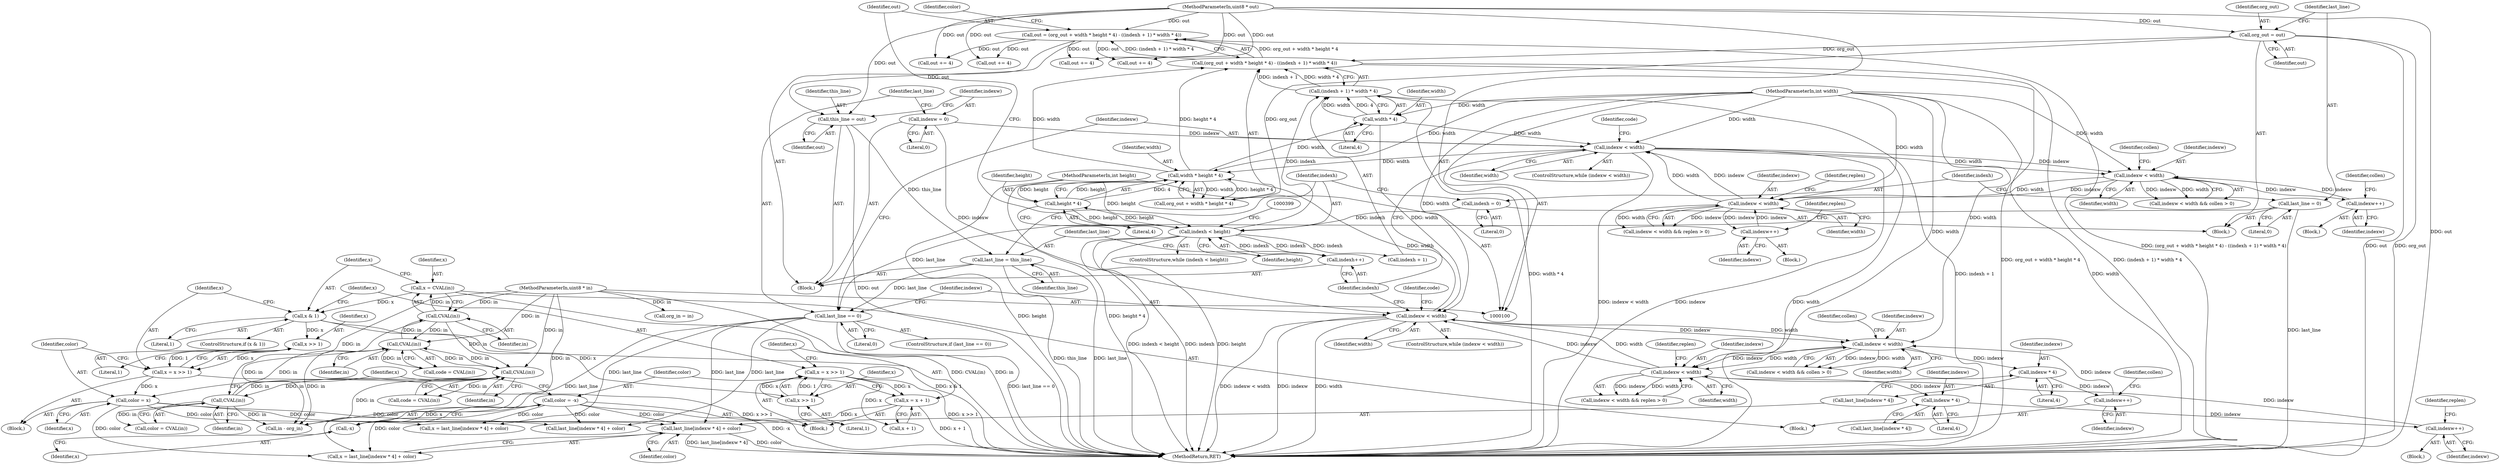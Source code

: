 digraph "0_rdesktop_4dca546d04321a610c1835010b5dad85163b65e1_0@array" {
"1000345" [label="(Call,last_line[indexw * 4] + color)"];
"1000165" [label="(Call,last_line == 0)"];
"1000394" [label="(Call,last_line = this_line)"];
"1000158" [label="(Call,this_line = out)"];
"1000138" [label="(Call,out = (org_out + width * height * 4) - ((indexh + 1) * width * 4))"];
"1000140" [label="(Call,(org_out + width * height * 4) - ((indexh + 1) * width * 4))"];
"1000124" [label="(Call,org_out = out)"];
"1000104" [label="(MethodParameterIn,uint8 * out)"];
"1000143" [label="(Call,width * height * 4)"];
"1000170" [label="(Call,indexw < width)"];
"1000238" [label="(Call,indexw < width)"];
"1000252" [label="(Call,indexw++)"];
"1000214" [label="(Call,indexw < width)"];
"1000232" [label="(Call,indexw++)"];
"1000102" [label="(MethodParameterIn,int width)"];
"1000161" [label="(Call,indexw = 0)"];
"1000152" [label="(Call,width * 4)"];
"1000259" [label="(Call,indexw < width)"];
"1000365" [label="(Call,indexw < width)"];
"1000388" [label="(Call,indexw++)"];
"1000377" [label="(Call,indexw * 4)"];
"1000303" [label="(Call,indexw < width)"];
"1000359" [label="(Call,indexw++)"];
"1000348" [label="(Call,indexw * 4)"];
"1000145" [label="(Call,height * 4)"];
"1000134" [label="(Call,indexh < height)"];
"1000392" [label="(Call,indexh++)"];
"1000130" [label="(Call,indexh = 0)"];
"1000103" [label="(MethodParameterIn,int height)"];
"1000148" [label="(Call,(indexh + 1) * width * 4)"];
"1000127" [label="(Call,last_line = 0)"];
"1000329" [label="(Call,color = -x)"];
"1000331" [label="(Call,-x)"];
"1000324" [label="(Call,x = x + 1)"];
"1000319" [label="(Call,x = x >> 1)"];
"1000321" [label="(Call,x >> 1)"];
"1000315" [label="(Call,x & 1)"];
"1000310" [label="(Call,x = CVAL(in))"];
"1000312" [label="(Call,CVAL(in))"];
"1000265" [label="(Call,CVAL(in))"];
"1000176" [label="(Call,CVAL(in))"];
"1000223" [label="(Call,CVAL(in))"];
"1000101" [label="(MethodParameterIn,uint8 * in)"];
"1000340" [label="(Call,color = x)"];
"1000335" [label="(Call,x = x >> 1)"];
"1000337" [label="(Call,x >> 1)"];
"1000143" [label="(Call,width * height * 4)"];
"1000175" [label="(Identifier,code)"];
"1000141" [label="(Call,org_out + width * height * 4)"];
"1000350" [label="(Literal,4)"];
"1000161" [label="(Call,indexw = 0)"];
"1000305" [label="(Identifier,width)"];
"1000169" [label="(ControlStructure,while (indexw < width))"];
"1000362" [label="(Identifier,collen)"];
"1000159" [label="(Identifier,this_line)"];
"1000133" [label="(ControlStructure,while (indexh < height))"];
"1000233" [label="(Identifier,indexw)"];
"1000235" [label="(Identifier,collen)"];
"1000177" [label="(Identifier,in)"];
"1000140" [label="(Call,(org_out + width * height * 4) - ((indexh + 1) * width * 4))"];
"1000253" [label="(Identifier,indexw)"];
"1000134" [label="(Call,indexh < height)"];
"1000213" [label="(Call,indexw < width && collen > 0)"];
"1000102" [label="(MethodParameterIn,int width)"];
"1000374" [label="(Call,last_line[indexw * 4] + color)"];
"1000312" [label="(Call,CVAL(in))"];
"1000372" [label="(Call,x = last_line[indexw * 4] + color)"];
"1000220" [label="(Block,)"];
"1000242" [label="(Identifier,replen)"];
"1000392" [label="(Call,indexh++)"];
"1000403" [label="(MethodReturn,RET)"];
"1000336" [label="(Identifier,x)"];
"1000127" [label="(Call,last_line = 0)"];
"1000343" [label="(Call,x = last_line[indexw * 4] + color)"];
"1000351" [label="(Identifier,color)"];
"1000393" [label="(Identifier,indexh)"];
"1000214" [label="(Call,indexw < width)"];
"1000325" [label="(Identifier,x)"];
"1000261" [label="(Identifier,width)"];
"1000326" [label="(Call,x + 1)"];
"1000331" [label="(Call,-x)"];
"1000162" [label="(Identifier,indexw)"];
"1000379" [label="(Literal,4)"];
"1000334" [label="(Block,)"];
"1000128" [label="(Identifier,last_line)"];
"1000364" [label="(Call,indexw < width && replen > 0)"];
"1000360" [label="(Identifier,indexw)"];
"1000309" [label="(Block,)"];
"1000345" [label="(Call,last_line[indexw * 4] + color)"];
"1000136" [label="(Identifier,height)"];
"1000121" [label="(Call,org_in = in)"];
"1000131" [label="(Identifier,indexh)"];
"1000391" [label="(Identifier,replen)"];
"1000258" [label="(ControlStructure,while (indexw < width))"];
"1000323" [label="(Literal,1)"];
"1000135" [label="(Identifier,indexh)"];
"1000340" [label="(Call,color = x)"];
"1000317" [label="(Literal,1)"];
"1000165" [label="(Call,last_line == 0)"];
"1000385" [label="(Call,out += 4)"];
"1000156" [label="(Identifier,color)"];
"1000304" [label="(Identifier,indexw)"];
"1000167" [label="(Literal,0)"];
"1000104" [label="(MethodParameterIn,uint8 * out)"];
"1000239" [label="(Identifier,indexw)"];
"1000145" [label="(Call,height * 4)"];
"1000337" [label="(Call,x >> 1)"];
"1000265" [label="(Call,CVAL(in))"];
"1000101" [label="(MethodParameterIn,uint8 * in)"];
"1000126" [label="(Identifier,out)"];
"1000332" [label="(Identifier,x)"];
"1000232" [label="(Call,indexw++)"];
"1000106" [label="(Block,)"];
"1000324" [label="(Call,x = x + 1)"];
"1000148" [label="(Call,(indexh + 1) * width * 4)"];
"1000316" [label="(Identifier,x)"];
"1000314" [label="(ControlStructure,if (x & 1))"];
"1000164" [label="(ControlStructure,if (last_line == 0))"];
"1000172" [label="(Identifier,width)"];
"1000389" [label="(Identifier,indexw)"];
"1000154" [label="(Literal,4)"];
"1000365" [label="(Call,indexw < width)"];
"1000263" [label="(Call,code = CVAL(in))"];
"1000307" [label="(Identifier,collen)"];
"1000303" [label="(Call,indexw < width)"];
"1000371" [label="(Block,)"];
"1000375" [label="(Call,last_line[indexw * 4])"];
"1000342" [label="(Identifier,x)"];
"1000166" [label="(Identifier,last_line)"];
"1000244" [label="(Block,)"];
"1000144" [label="(Identifier,width)"];
"1000377" [label="(Call,indexw * 4)"];
"1000260" [label="(Identifier,indexw)"];
"1000130" [label="(Call,indexh = 0)"];
"1000346" [label="(Call,last_line[indexw * 4])"];
"1000378" [label="(Identifier,indexw)"];
"1000313" [label="(Identifier,in)"];
"1000125" [label="(Identifier,org_out)"];
"1000229" [label="(Call,out += 4)"];
"1000349" [label="(Identifier,indexw)"];
"1000335" [label="(Call,x = x >> 1)"];
"1000344" [label="(Identifier,x)"];
"1000223" [label="(Call,CVAL(in))"];
"1000147" [label="(Literal,4)"];
"1000400" [label="(Call,in - org_in)"];
"1000339" [label="(Literal,1)"];
"1000238" [label="(Call,indexw < width)"];
"1000330" [label="(Identifier,color)"];
"1000237" [label="(Call,indexw < width && replen > 0)"];
"1000158" [label="(Call,this_line = out)"];
"1000240" [label="(Identifier,width)"];
"1000394" [label="(Call,last_line = this_line)"];
"1000224" [label="(Identifier,in)"];
"1000338" [label="(Identifier,x)"];
"1000341" [label="(Identifier,color)"];
"1000356" [label="(Call,out += 4)"];
"1000395" [label="(Identifier,last_line)"];
"1000132" [label="(Literal,0)"];
"1000322" [label="(Identifier,x)"];
"1000321" [label="(Call,x >> 1)"];
"1000249" [label="(Call,out += 4)"];
"1000266" [label="(Identifier,in)"];
"1000176" [label="(Call,CVAL(in))"];
"1000160" [label="(Identifier,out)"];
"1000318" [label="(Block,)"];
"1000216" [label="(Identifier,width)"];
"1000367" [label="(Identifier,width)"];
"1000315" [label="(Call,x & 1)"];
"1000139" [label="(Identifier,out)"];
"1000153" [label="(Identifier,width)"];
"1000103" [label="(MethodParameterIn,int height)"];
"1000221" [label="(Call,color = CVAL(in))"];
"1000319" [label="(Call,x = x >> 1)"];
"1000174" [label="(Call,code = CVAL(in))"];
"1000215" [label="(Identifier,indexw)"];
"1000311" [label="(Identifier,x)"];
"1000137" [label="(Block,)"];
"1000171" [label="(Identifier,indexw)"];
"1000369" [label="(Identifier,replen)"];
"1000310" [label="(Call,x = CVAL(in))"];
"1000302" [label="(Call,indexw < width && collen > 0)"];
"1000138" [label="(Call,out = (org_out + width * height * 4) - ((indexh + 1) * width * 4))"];
"1000152" [label="(Call,width * 4)"];
"1000170" [label="(Call,indexw < width)"];
"1000388" [label="(Call,indexw++)"];
"1000396" [label="(Identifier,this_line)"];
"1000264" [label="(Identifier,code)"];
"1000149" [label="(Call,indexh + 1)"];
"1000124" [label="(Call,org_out = out)"];
"1000348" [label="(Call,indexw * 4)"];
"1000129" [label="(Literal,0)"];
"1000259" [label="(Call,indexw < width)"];
"1000329" [label="(Call,color = -x)"];
"1000146" [label="(Identifier,height)"];
"1000320" [label="(Identifier,x)"];
"1000163" [label="(Literal,0)"];
"1000218" [label="(Identifier,collen)"];
"1000252" [label="(Call,indexw++)"];
"1000359" [label="(Call,indexw++)"];
"1000366" [label="(Identifier,indexw)"];
"1000255" [label="(Identifier,replen)"];
"1000345" -> "1000343"  [label="AST: "];
"1000345" -> "1000351"  [label="CFG: "];
"1000346" -> "1000345"  [label="AST: "];
"1000351" -> "1000345"  [label="AST: "];
"1000343" -> "1000345"  [label="CFG: "];
"1000345" -> "1000403"  [label="DDG: color"];
"1000345" -> "1000403"  [label="DDG: last_line[indexw * 4]"];
"1000165" -> "1000345"  [label="DDG: last_line"];
"1000329" -> "1000345"  [label="DDG: color"];
"1000340" -> "1000345"  [label="DDG: color"];
"1000165" -> "1000164"  [label="AST: "];
"1000165" -> "1000167"  [label="CFG: "];
"1000166" -> "1000165"  [label="AST: "];
"1000167" -> "1000165"  [label="AST: "];
"1000171" -> "1000165"  [label="CFG: "];
"1000260" -> "1000165"  [label="CFG: "];
"1000165" -> "1000403"  [label="DDG: last_line == 0"];
"1000394" -> "1000165"  [label="DDG: last_line"];
"1000127" -> "1000165"  [label="DDG: last_line"];
"1000165" -> "1000343"  [label="DDG: last_line"];
"1000165" -> "1000372"  [label="DDG: last_line"];
"1000165" -> "1000374"  [label="DDG: last_line"];
"1000394" -> "1000137"  [label="AST: "];
"1000394" -> "1000396"  [label="CFG: "];
"1000395" -> "1000394"  [label="AST: "];
"1000396" -> "1000394"  [label="AST: "];
"1000135" -> "1000394"  [label="CFG: "];
"1000394" -> "1000403"  [label="DDG: this_line"];
"1000394" -> "1000403"  [label="DDG: last_line"];
"1000158" -> "1000394"  [label="DDG: this_line"];
"1000158" -> "1000137"  [label="AST: "];
"1000158" -> "1000160"  [label="CFG: "];
"1000159" -> "1000158"  [label="AST: "];
"1000160" -> "1000158"  [label="AST: "];
"1000162" -> "1000158"  [label="CFG: "];
"1000158" -> "1000403"  [label="DDG: out"];
"1000138" -> "1000158"  [label="DDG: out"];
"1000104" -> "1000158"  [label="DDG: out"];
"1000138" -> "1000137"  [label="AST: "];
"1000138" -> "1000140"  [label="CFG: "];
"1000139" -> "1000138"  [label="AST: "];
"1000140" -> "1000138"  [label="AST: "];
"1000156" -> "1000138"  [label="CFG: "];
"1000138" -> "1000403"  [label="DDG: (org_out + width * height * 4) - ((indexh + 1) * width * 4)"];
"1000140" -> "1000138"  [label="DDG: org_out + width * height * 4"];
"1000140" -> "1000138"  [label="DDG: (indexh + 1) * width * 4"];
"1000104" -> "1000138"  [label="DDG: out"];
"1000138" -> "1000229"  [label="DDG: out"];
"1000138" -> "1000249"  [label="DDG: out"];
"1000138" -> "1000356"  [label="DDG: out"];
"1000138" -> "1000385"  [label="DDG: out"];
"1000140" -> "1000148"  [label="CFG: "];
"1000141" -> "1000140"  [label="AST: "];
"1000148" -> "1000140"  [label="AST: "];
"1000140" -> "1000403"  [label="DDG: org_out + width * height * 4"];
"1000140" -> "1000403"  [label="DDG: (indexh + 1) * width * 4"];
"1000124" -> "1000140"  [label="DDG: org_out"];
"1000143" -> "1000140"  [label="DDG: width"];
"1000143" -> "1000140"  [label="DDG: height * 4"];
"1000148" -> "1000140"  [label="DDG: indexh + 1"];
"1000148" -> "1000140"  [label="DDG: width * 4"];
"1000124" -> "1000106"  [label="AST: "];
"1000124" -> "1000126"  [label="CFG: "];
"1000125" -> "1000124"  [label="AST: "];
"1000126" -> "1000124"  [label="AST: "];
"1000128" -> "1000124"  [label="CFG: "];
"1000124" -> "1000403"  [label="DDG: out"];
"1000124" -> "1000403"  [label="DDG: org_out"];
"1000104" -> "1000124"  [label="DDG: out"];
"1000124" -> "1000141"  [label="DDG: org_out"];
"1000104" -> "1000100"  [label="AST: "];
"1000104" -> "1000403"  [label="DDG: out"];
"1000104" -> "1000229"  [label="DDG: out"];
"1000104" -> "1000249"  [label="DDG: out"];
"1000104" -> "1000356"  [label="DDG: out"];
"1000104" -> "1000385"  [label="DDG: out"];
"1000143" -> "1000141"  [label="AST: "];
"1000143" -> "1000145"  [label="CFG: "];
"1000144" -> "1000143"  [label="AST: "];
"1000145" -> "1000143"  [label="AST: "];
"1000141" -> "1000143"  [label="CFG: "];
"1000143" -> "1000403"  [label="DDG: height * 4"];
"1000143" -> "1000141"  [label="DDG: width"];
"1000143" -> "1000141"  [label="DDG: height * 4"];
"1000170" -> "1000143"  [label="DDG: width"];
"1000259" -> "1000143"  [label="DDG: width"];
"1000102" -> "1000143"  [label="DDG: width"];
"1000145" -> "1000143"  [label="DDG: height"];
"1000145" -> "1000143"  [label="DDG: 4"];
"1000143" -> "1000152"  [label="DDG: width"];
"1000170" -> "1000169"  [label="AST: "];
"1000170" -> "1000172"  [label="CFG: "];
"1000171" -> "1000170"  [label="AST: "];
"1000172" -> "1000170"  [label="AST: "];
"1000175" -> "1000170"  [label="CFG: "];
"1000393" -> "1000170"  [label="CFG: "];
"1000170" -> "1000403"  [label="DDG: width"];
"1000170" -> "1000403"  [label="DDG: indexw"];
"1000170" -> "1000403"  [label="DDG: indexw < width"];
"1000238" -> "1000170"  [label="DDG: indexw"];
"1000238" -> "1000170"  [label="DDG: width"];
"1000161" -> "1000170"  [label="DDG: indexw"];
"1000152" -> "1000170"  [label="DDG: width"];
"1000102" -> "1000170"  [label="DDG: width"];
"1000170" -> "1000214"  [label="DDG: indexw"];
"1000170" -> "1000214"  [label="DDG: width"];
"1000238" -> "1000237"  [label="AST: "];
"1000238" -> "1000240"  [label="CFG: "];
"1000239" -> "1000238"  [label="AST: "];
"1000240" -> "1000238"  [label="AST: "];
"1000242" -> "1000238"  [label="CFG: "];
"1000237" -> "1000238"  [label="CFG: "];
"1000238" -> "1000237"  [label="DDG: indexw"];
"1000238" -> "1000237"  [label="DDG: width"];
"1000252" -> "1000238"  [label="DDG: indexw"];
"1000214" -> "1000238"  [label="DDG: indexw"];
"1000214" -> "1000238"  [label="DDG: width"];
"1000102" -> "1000238"  [label="DDG: width"];
"1000238" -> "1000252"  [label="DDG: indexw"];
"1000252" -> "1000244"  [label="AST: "];
"1000252" -> "1000253"  [label="CFG: "];
"1000253" -> "1000252"  [label="AST: "];
"1000255" -> "1000252"  [label="CFG: "];
"1000214" -> "1000213"  [label="AST: "];
"1000214" -> "1000216"  [label="CFG: "];
"1000215" -> "1000214"  [label="AST: "];
"1000216" -> "1000214"  [label="AST: "];
"1000218" -> "1000214"  [label="CFG: "];
"1000213" -> "1000214"  [label="CFG: "];
"1000214" -> "1000213"  [label="DDG: indexw"];
"1000214" -> "1000213"  [label="DDG: width"];
"1000232" -> "1000214"  [label="DDG: indexw"];
"1000102" -> "1000214"  [label="DDG: width"];
"1000214" -> "1000232"  [label="DDG: indexw"];
"1000232" -> "1000220"  [label="AST: "];
"1000232" -> "1000233"  [label="CFG: "];
"1000233" -> "1000232"  [label="AST: "];
"1000235" -> "1000232"  [label="CFG: "];
"1000102" -> "1000100"  [label="AST: "];
"1000102" -> "1000403"  [label="DDG: width"];
"1000102" -> "1000152"  [label="DDG: width"];
"1000102" -> "1000259"  [label="DDG: width"];
"1000102" -> "1000303"  [label="DDG: width"];
"1000102" -> "1000365"  [label="DDG: width"];
"1000161" -> "1000137"  [label="AST: "];
"1000161" -> "1000163"  [label="CFG: "];
"1000162" -> "1000161"  [label="AST: "];
"1000163" -> "1000161"  [label="AST: "];
"1000166" -> "1000161"  [label="CFG: "];
"1000161" -> "1000259"  [label="DDG: indexw"];
"1000152" -> "1000148"  [label="AST: "];
"1000152" -> "1000154"  [label="CFG: "];
"1000153" -> "1000152"  [label="AST: "];
"1000154" -> "1000152"  [label="AST: "];
"1000148" -> "1000152"  [label="CFG: "];
"1000152" -> "1000148"  [label="DDG: width"];
"1000152" -> "1000148"  [label="DDG: 4"];
"1000152" -> "1000259"  [label="DDG: width"];
"1000259" -> "1000258"  [label="AST: "];
"1000259" -> "1000261"  [label="CFG: "];
"1000260" -> "1000259"  [label="AST: "];
"1000261" -> "1000259"  [label="AST: "];
"1000264" -> "1000259"  [label="CFG: "];
"1000393" -> "1000259"  [label="CFG: "];
"1000259" -> "1000403"  [label="DDG: indexw < width"];
"1000259" -> "1000403"  [label="DDG: indexw"];
"1000259" -> "1000403"  [label="DDG: width"];
"1000365" -> "1000259"  [label="DDG: indexw"];
"1000365" -> "1000259"  [label="DDG: width"];
"1000259" -> "1000303"  [label="DDG: indexw"];
"1000259" -> "1000303"  [label="DDG: width"];
"1000365" -> "1000364"  [label="AST: "];
"1000365" -> "1000367"  [label="CFG: "];
"1000366" -> "1000365"  [label="AST: "];
"1000367" -> "1000365"  [label="AST: "];
"1000369" -> "1000365"  [label="CFG: "];
"1000364" -> "1000365"  [label="CFG: "];
"1000365" -> "1000364"  [label="DDG: indexw"];
"1000365" -> "1000364"  [label="DDG: width"];
"1000388" -> "1000365"  [label="DDG: indexw"];
"1000303" -> "1000365"  [label="DDG: indexw"];
"1000303" -> "1000365"  [label="DDG: width"];
"1000365" -> "1000377"  [label="DDG: indexw"];
"1000388" -> "1000371"  [label="AST: "];
"1000388" -> "1000389"  [label="CFG: "];
"1000389" -> "1000388"  [label="AST: "];
"1000391" -> "1000388"  [label="CFG: "];
"1000377" -> "1000388"  [label="DDG: indexw"];
"1000377" -> "1000375"  [label="AST: "];
"1000377" -> "1000379"  [label="CFG: "];
"1000378" -> "1000377"  [label="AST: "];
"1000379" -> "1000377"  [label="AST: "];
"1000375" -> "1000377"  [label="CFG: "];
"1000303" -> "1000302"  [label="AST: "];
"1000303" -> "1000305"  [label="CFG: "];
"1000304" -> "1000303"  [label="AST: "];
"1000305" -> "1000303"  [label="AST: "];
"1000307" -> "1000303"  [label="CFG: "];
"1000302" -> "1000303"  [label="CFG: "];
"1000303" -> "1000302"  [label="DDG: indexw"];
"1000303" -> "1000302"  [label="DDG: width"];
"1000359" -> "1000303"  [label="DDG: indexw"];
"1000303" -> "1000348"  [label="DDG: indexw"];
"1000359" -> "1000309"  [label="AST: "];
"1000359" -> "1000360"  [label="CFG: "];
"1000360" -> "1000359"  [label="AST: "];
"1000362" -> "1000359"  [label="CFG: "];
"1000348" -> "1000359"  [label="DDG: indexw"];
"1000348" -> "1000346"  [label="AST: "];
"1000348" -> "1000350"  [label="CFG: "];
"1000349" -> "1000348"  [label="AST: "];
"1000350" -> "1000348"  [label="AST: "];
"1000346" -> "1000348"  [label="CFG: "];
"1000145" -> "1000147"  [label="CFG: "];
"1000146" -> "1000145"  [label="AST: "];
"1000147" -> "1000145"  [label="AST: "];
"1000145" -> "1000134"  [label="DDG: height"];
"1000134" -> "1000145"  [label="DDG: height"];
"1000103" -> "1000145"  [label="DDG: height"];
"1000134" -> "1000133"  [label="AST: "];
"1000134" -> "1000136"  [label="CFG: "];
"1000135" -> "1000134"  [label="AST: "];
"1000136" -> "1000134"  [label="AST: "];
"1000139" -> "1000134"  [label="CFG: "];
"1000399" -> "1000134"  [label="CFG: "];
"1000134" -> "1000403"  [label="DDG: indexh < height"];
"1000134" -> "1000403"  [label="DDG: indexh"];
"1000134" -> "1000403"  [label="DDG: height"];
"1000392" -> "1000134"  [label="DDG: indexh"];
"1000130" -> "1000134"  [label="DDG: indexh"];
"1000103" -> "1000134"  [label="DDG: height"];
"1000134" -> "1000148"  [label="DDG: indexh"];
"1000134" -> "1000149"  [label="DDG: indexh"];
"1000134" -> "1000392"  [label="DDG: indexh"];
"1000392" -> "1000137"  [label="AST: "];
"1000392" -> "1000393"  [label="CFG: "];
"1000393" -> "1000392"  [label="AST: "];
"1000395" -> "1000392"  [label="CFG: "];
"1000130" -> "1000106"  [label="AST: "];
"1000130" -> "1000132"  [label="CFG: "];
"1000131" -> "1000130"  [label="AST: "];
"1000132" -> "1000130"  [label="AST: "];
"1000135" -> "1000130"  [label="CFG: "];
"1000103" -> "1000100"  [label="AST: "];
"1000103" -> "1000403"  [label="DDG: height"];
"1000149" -> "1000148"  [label="AST: "];
"1000148" -> "1000403"  [label="DDG: width * 4"];
"1000148" -> "1000403"  [label="DDG: indexh + 1"];
"1000127" -> "1000106"  [label="AST: "];
"1000127" -> "1000129"  [label="CFG: "];
"1000128" -> "1000127"  [label="AST: "];
"1000129" -> "1000127"  [label="AST: "];
"1000131" -> "1000127"  [label="CFG: "];
"1000127" -> "1000403"  [label="DDG: last_line"];
"1000329" -> "1000318"  [label="AST: "];
"1000329" -> "1000331"  [label="CFG: "];
"1000330" -> "1000329"  [label="AST: "];
"1000331" -> "1000329"  [label="AST: "];
"1000344" -> "1000329"  [label="CFG: "];
"1000329" -> "1000403"  [label="DDG: -x"];
"1000331" -> "1000329"  [label="DDG: x"];
"1000329" -> "1000343"  [label="DDG: color"];
"1000329" -> "1000372"  [label="DDG: color"];
"1000329" -> "1000374"  [label="DDG: color"];
"1000331" -> "1000332"  [label="CFG: "];
"1000332" -> "1000331"  [label="AST: "];
"1000324" -> "1000331"  [label="DDG: x"];
"1000324" -> "1000318"  [label="AST: "];
"1000324" -> "1000326"  [label="CFG: "];
"1000325" -> "1000324"  [label="AST: "];
"1000326" -> "1000324"  [label="AST: "];
"1000330" -> "1000324"  [label="CFG: "];
"1000324" -> "1000403"  [label="DDG: x + 1"];
"1000319" -> "1000324"  [label="DDG: x"];
"1000319" -> "1000318"  [label="AST: "];
"1000319" -> "1000321"  [label="CFG: "];
"1000320" -> "1000319"  [label="AST: "];
"1000321" -> "1000319"  [label="AST: "];
"1000325" -> "1000319"  [label="CFG: "];
"1000319" -> "1000403"  [label="DDG: x >> 1"];
"1000321" -> "1000319"  [label="DDG: x"];
"1000321" -> "1000319"  [label="DDG: 1"];
"1000319" -> "1000326"  [label="DDG: x"];
"1000321" -> "1000323"  [label="CFG: "];
"1000322" -> "1000321"  [label="AST: "];
"1000323" -> "1000321"  [label="AST: "];
"1000315" -> "1000321"  [label="DDG: x"];
"1000315" -> "1000314"  [label="AST: "];
"1000315" -> "1000317"  [label="CFG: "];
"1000316" -> "1000315"  [label="AST: "];
"1000317" -> "1000315"  [label="AST: "];
"1000320" -> "1000315"  [label="CFG: "];
"1000336" -> "1000315"  [label="CFG: "];
"1000315" -> "1000403"  [label="DDG: x & 1"];
"1000310" -> "1000315"  [label="DDG: x"];
"1000315" -> "1000337"  [label="DDG: x"];
"1000310" -> "1000309"  [label="AST: "];
"1000310" -> "1000312"  [label="CFG: "];
"1000311" -> "1000310"  [label="AST: "];
"1000312" -> "1000310"  [label="AST: "];
"1000316" -> "1000310"  [label="CFG: "];
"1000310" -> "1000403"  [label="DDG: CVAL(in)"];
"1000312" -> "1000310"  [label="DDG: in"];
"1000312" -> "1000313"  [label="CFG: "];
"1000313" -> "1000312"  [label="AST: "];
"1000312" -> "1000176"  [label="DDG: in"];
"1000312" -> "1000265"  [label="DDG: in"];
"1000265" -> "1000312"  [label="DDG: in"];
"1000101" -> "1000312"  [label="DDG: in"];
"1000312" -> "1000400"  [label="DDG: in"];
"1000265" -> "1000263"  [label="AST: "];
"1000265" -> "1000266"  [label="CFG: "];
"1000266" -> "1000265"  [label="AST: "];
"1000263" -> "1000265"  [label="CFG: "];
"1000265" -> "1000176"  [label="DDG: in"];
"1000265" -> "1000263"  [label="DDG: in"];
"1000176" -> "1000265"  [label="DDG: in"];
"1000223" -> "1000265"  [label="DDG: in"];
"1000101" -> "1000265"  [label="DDG: in"];
"1000265" -> "1000400"  [label="DDG: in"];
"1000176" -> "1000174"  [label="AST: "];
"1000176" -> "1000177"  [label="CFG: "];
"1000177" -> "1000176"  [label="AST: "];
"1000174" -> "1000176"  [label="CFG: "];
"1000176" -> "1000174"  [label="DDG: in"];
"1000223" -> "1000176"  [label="DDG: in"];
"1000101" -> "1000176"  [label="DDG: in"];
"1000176" -> "1000223"  [label="DDG: in"];
"1000176" -> "1000400"  [label="DDG: in"];
"1000223" -> "1000221"  [label="AST: "];
"1000223" -> "1000224"  [label="CFG: "];
"1000224" -> "1000223"  [label="AST: "];
"1000221" -> "1000223"  [label="CFG: "];
"1000223" -> "1000221"  [label="DDG: in"];
"1000101" -> "1000223"  [label="DDG: in"];
"1000223" -> "1000400"  [label="DDG: in"];
"1000101" -> "1000100"  [label="AST: "];
"1000101" -> "1000403"  [label="DDG: in"];
"1000101" -> "1000121"  [label="DDG: in"];
"1000101" -> "1000400"  [label="DDG: in"];
"1000340" -> "1000334"  [label="AST: "];
"1000340" -> "1000342"  [label="CFG: "];
"1000341" -> "1000340"  [label="AST: "];
"1000342" -> "1000340"  [label="AST: "];
"1000344" -> "1000340"  [label="CFG: "];
"1000335" -> "1000340"  [label="DDG: x"];
"1000340" -> "1000343"  [label="DDG: color"];
"1000340" -> "1000372"  [label="DDG: color"];
"1000340" -> "1000374"  [label="DDG: color"];
"1000335" -> "1000334"  [label="AST: "];
"1000335" -> "1000337"  [label="CFG: "];
"1000336" -> "1000335"  [label="AST: "];
"1000337" -> "1000335"  [label="AST: "];
"1000341" -> "1000335"  [label="CFG: "];
"1000335" -> "1000403"  [label="DDG: x >> 1"];
"1000337" -> "1000335"  [label="DDG: x"];
"1000337" -> "1000335"  [label="DDG: 1"];
"1000337" -> "1000339"  [label="CFG: "];
"1000338" -> "1000337"  [label="AST: "];
"1000339" -> "1000337"  [label="AST: "];
}
